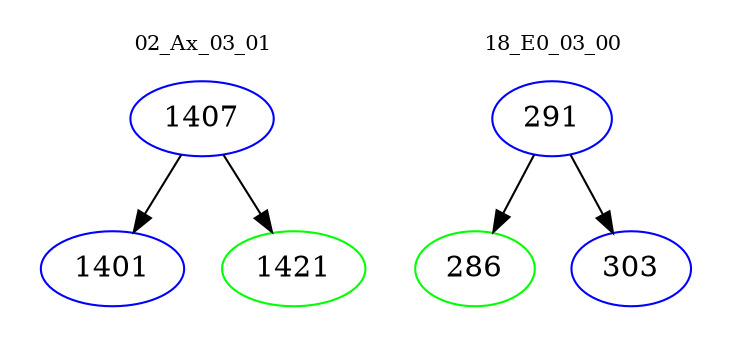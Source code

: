 digraph{
subgraph cluster_0 {
color = white
label = "02_Ax_03_01";
fontsize=10;
T0_1407 [label="1407", color="blue"]
T0_1407 -> T0_1401 [color="black"]
T0_1401 [label="1401", color="blue"]
T0_1407 -> T0_1421 [color="black"]
T0_1421 [label="1421", color="green"]
}
subgraph cluster_1 {
color = white
label = "18_E0_03_00";
fontsize=10;
T1_291 [label="291", color="blue"]
T1_291 -> T1_286 [color="black"]
T1_286 [label="286", color="green"]
T1_291 -> T1_303 [color="black"]
T1_303 [label="303", color="blue"]
}
}
